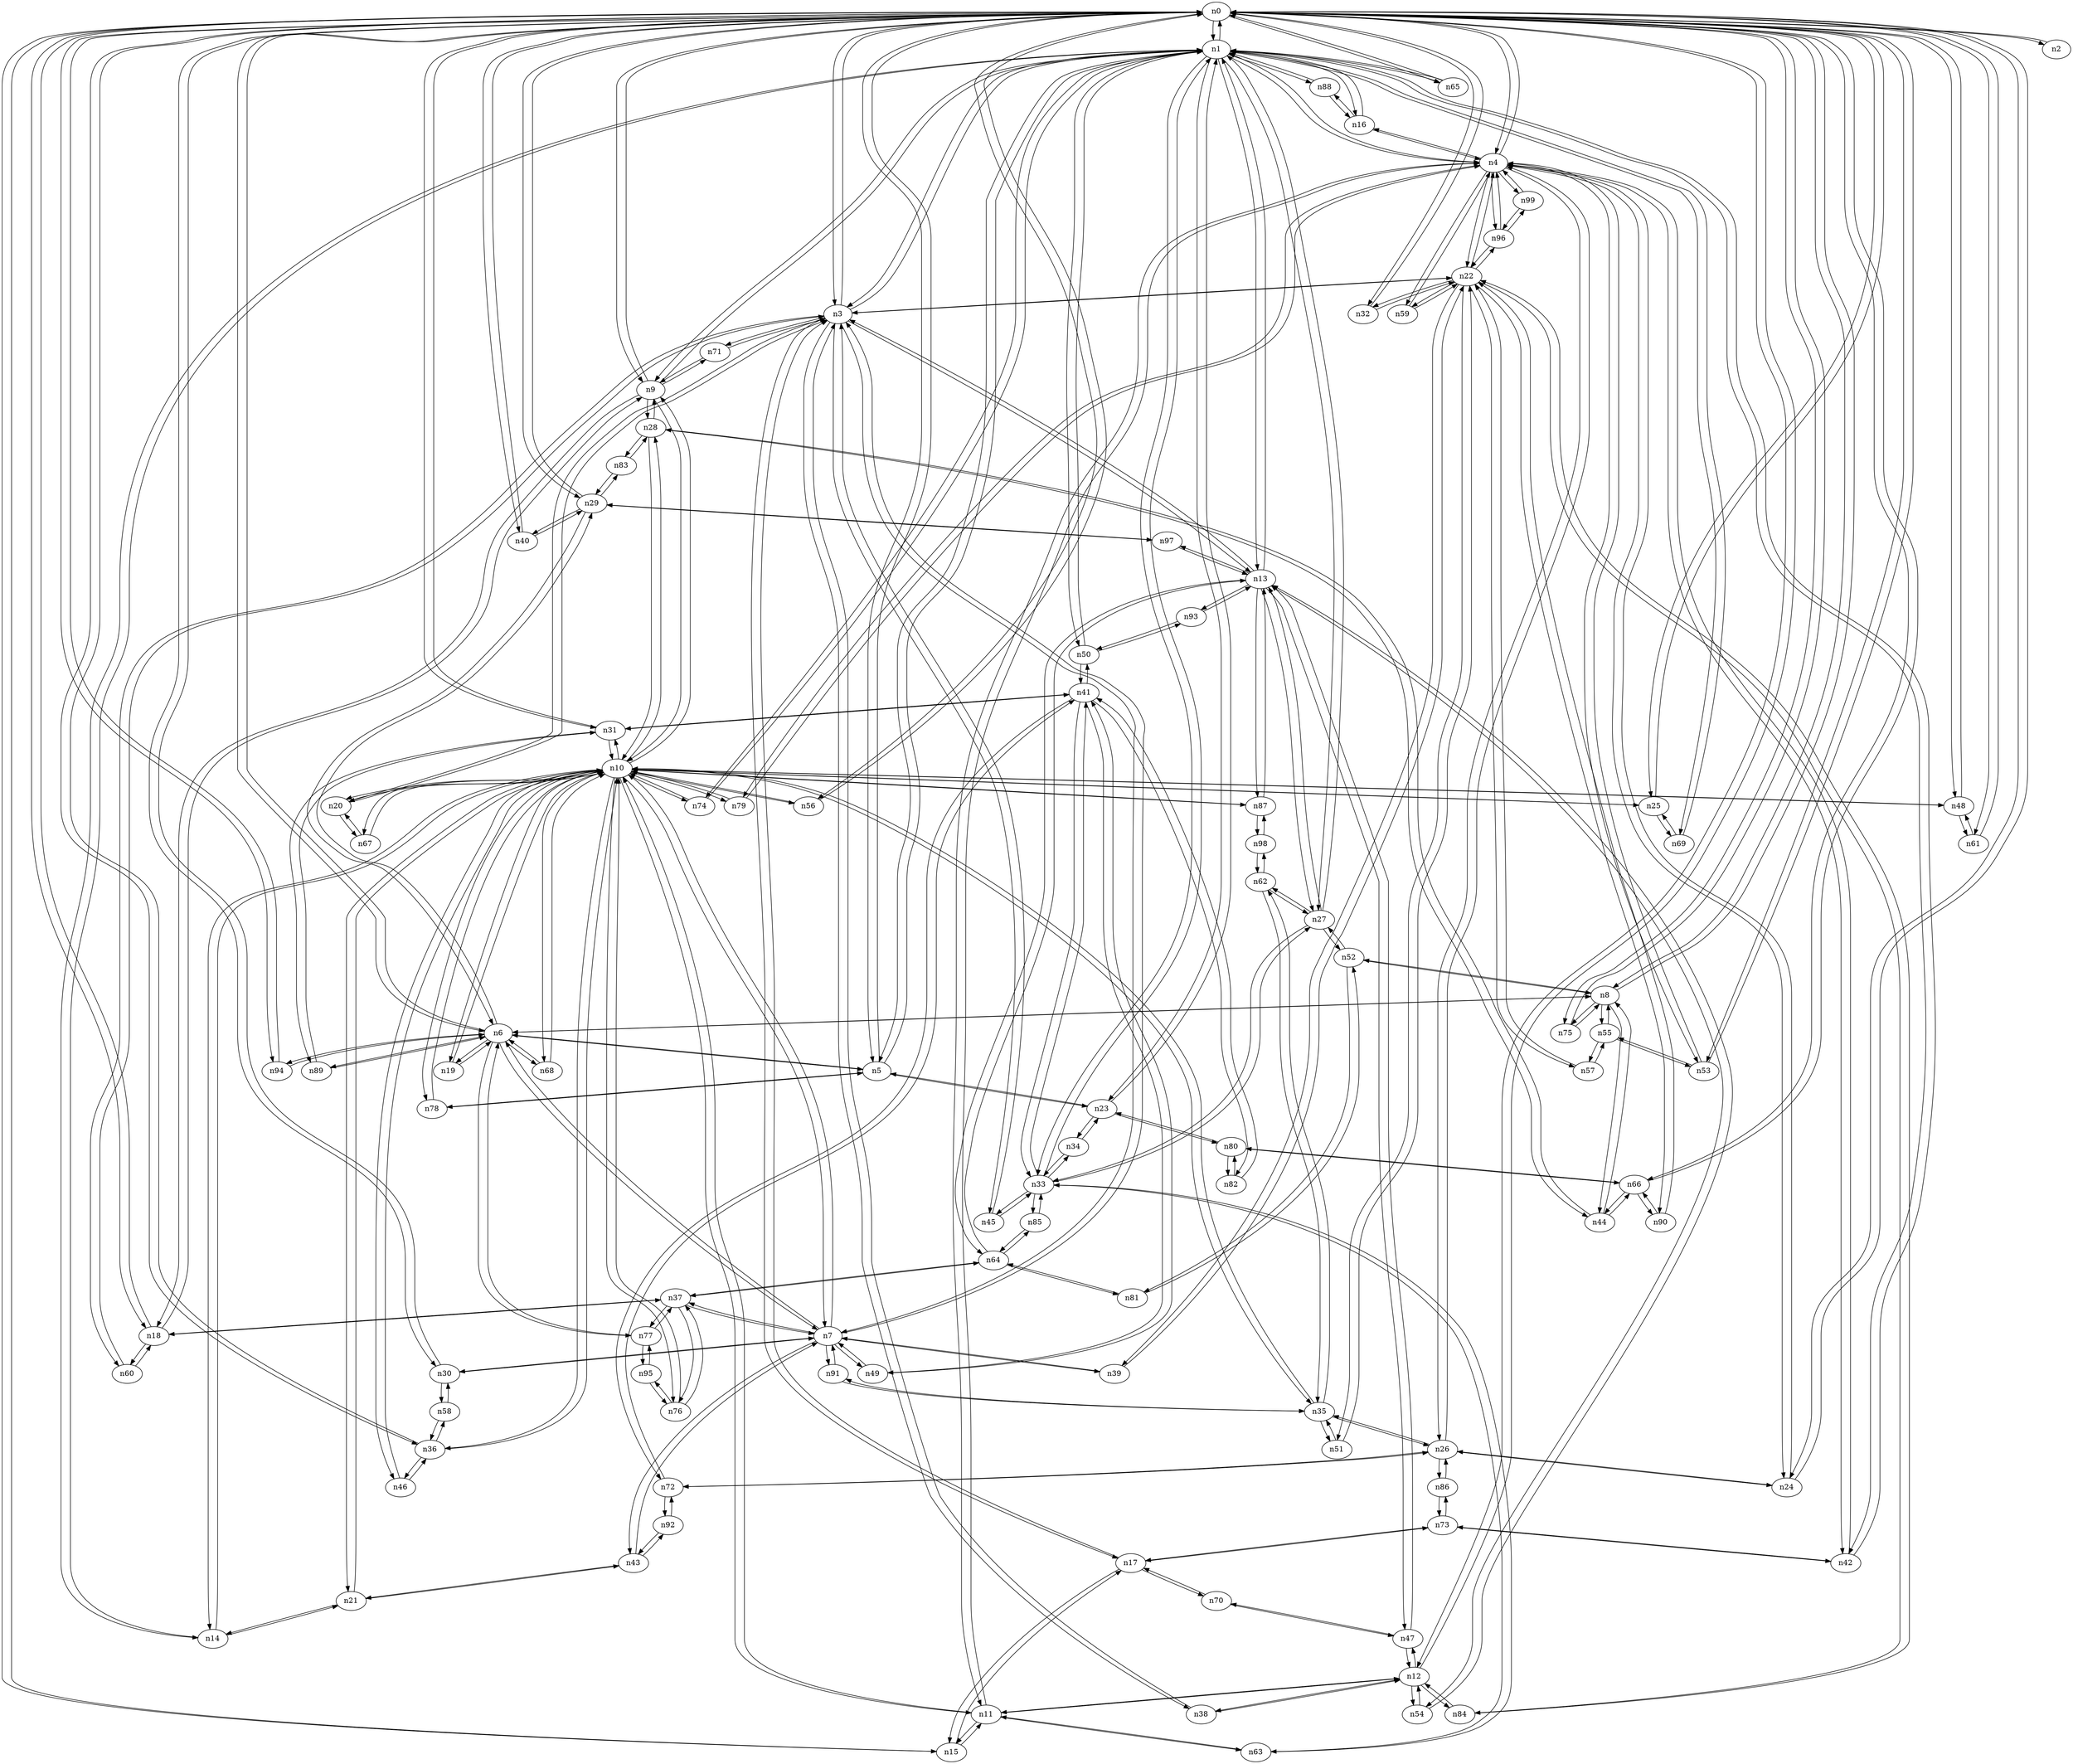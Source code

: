 strict digraph "" {
	n0	[id=0,
		type=switch];
	n1	[id=1,
		type=switch];
	n0 -> n1	[capacity="1Gbps"];
	n2	[id=2,
		type=switch];
	n0 -> n2	[capacity="1Gbps"];
	n3	[id=3,
		type=switch];
	n0 -> n3	[capacity="1Gbps"];
	n4	[id=4,
		type=switch];
	n0 -> n4	[capacity="1Gbps"];
	n5	[id=5,
		type=switch];
	n0 -> n5	[capacity="1Gbps"];
	n6	[id=6,
		type=switch];
	n0 -> n6	[capacity="1Gbps"];
	n8	[id=8,
		type=switch];
	n0 -> n8	[capacity="1Gbps"];
	n9	[id=9,
		type=switch];
	n0 -> n9	[capacity="1Gbps"];
	n12	[id=12,
		type=switch];
	n0 -> n12	[capacity="1Gbps"];
	n15	[id=15,
		type=switch];
	n0 -> n15	[capacity="1Gbps"];
	n18	[id=18,
		type=switch];
	n0 -> n18	[capacity="1Gbps"];
	n24	[id=24,
		type=switch];
	n0 -> n24	[capacity="1Gbps"];
	n25	[id=25,
		type=switch];
	n0 -> n25	[capacity="1Gbps"];
	n29	[id=29,
		type=switch];
	n0 -> n29	[capacity="1Gbps"];
	n30	[id=30,
		type=switch];
	n0 -> n30	[capacity="1Gbps"];
	n31	[id=31,
		type=switch];
	n0 -> n31	[capacity="1Gbps"];
	n32	[id=32,
		type=switch];
	n0 -> n32	[capacity="1Gbps"];
	n36	[id=36,
		type=switch];
	n0 -> n36	[capacity="1Gbps"];
	n40	[id=40,
		type=switch];
	n0 -> n40	[capacity="1Gbps"];
	n48	[id=48,
		type=switch];
	n0 -> n48	[capacity="1Gbps"];
	n53	[id=53,
		type=switch];
	n0 -> n53	[capacity="1Gbps"];
	n56	[id=56,
		type=switch];
	n0 -> n56	[capacity="1Gbps"];
	n61	[id=61,
		type=switch];
	n0 -> n61	[capacity="1Gbps"];
	n65	[id=65,
		type=switch];
	n0 -> n65	[capacity="1Gbps"];
	n66	[id=66,
		type=switch];
	n0 -> n66	[capacity="1Gbps"];
	n75	[id=75,
		type=switch];
	n0 -> n75	[capacity="1Gbps"];
	n94	[id=94,
		type=switch];
	n0 -> n94	[capacity="1Gbps"];
	n1 -> n0	[capacity="1Gbps"];
	n1 -> n3	[capacity="1Gbps"];
	n1 -> n4	[capacity="1Gbps"];
	n1 -> n5	[capacity="1Gbps"];
	n1 -> n9	[capacity="1Gbps"];
	n13	[id=13,
		type=switch];
	n1 -> n13	[capacity="1Gbps"];
	n14	[id=14,
		type=switch];
	n1 -> n14	[capacity="1Gbps"];
	n16	[id=16,
		type=switch];
	n1 -> n16	[capacity="1Gbps"];
	n23	[id=23,
		type=switch];
	n1 -> n23	[capacity="1Gbps"];
	n27	[id=27,
		type=switch];
	n1 -> n27	[capacity="1Gbps"];
	n33	[id=33,
		type=switch];
	n1 -> n33	[capacity="1Gbps"];
	n42	[id=42,
		type=switch];
	n1 -> n42	[capacity="1Gbps"];
	n50	[id=50,
		type=switch];
	n1 -> n50	[capacity="1Gbps"];
	n1 -> n65	[capacity="1Gbps"];
	n69	[id=69,
		type=switch];
	n1 -> n69	[capacity="1Gbps"];
	n74	[id=74,
		type=switch];
	n1 -> n74	[capacity="1Gbps"];
	n88	[id=88,
		type=switch];
	n1 -> n88	[capacity="1Gbps"];
	n2 -> n0	[capacity="1Gbps"];
	n3 -> n0	[capacity="1Gbps"];
	n3 -> n1	[capacity="1Gbps"];
	n7	[ip="111.0.7.7",
		mac="00:00:00:00:7:7",
		type=host];
	n3 -> n7	[capacity="1Gbps"];
	n3 -> n13	[capacity="1Gbps"];
	n17	[id=17,
		type=switch];
	n3 -> n17	[capacity="1Gbps"];
	n20	[id=20,
		type=switch];
	n3 -> n20	[capacity="1Gbps"];
	n22	[id=22,
		type=switch];
	n3 -> n22	[capacity="1Gbps"];
	n38	[id=38,
		type=switch];
	n3 -> n38	[capacity="1Gbps"];
	n45	[id=45,
		type=switch];
	n3 -> n45	[capacity="1Gbps"];
	n60	[id=60,
		type=switch];
	n3 -> n60	[capacity="1Gbps"];
	n71	[id=71,
		type=switch];
	n3 -> n71	[capacity="1Gbps"];
	n4 -> n0	[capacity="1Gbps"];
	n4 -> n1	[capacity="1Gbps"];
	n11	[id=11,
		type=switch];
	n4 -> n11	[capacity="1Gbps"];
	n4 -> n16	[capacity="1Gbps"];
	n4 -> n22	[capacity="1Gbps"];
	n4 -> n24	[capacity="1Gbps"];
	n26	[id=26,
		type=switch];
	n4 -> n26	[capacity="1Gbps"];
	n4 -> n42	[capacity="1Gbps"];
	n4 -> n53	[capacity="1Gbps"];
	n59	[id=59,
		type=switch];
	n4 -> n59	[capacity="1Gbps"];
	n79	[id=79,
		type=switch];
	n4 -> n79	[capacity="1Gbps"];
	n96	[id=96,
		type=switch];
	n4 -> n96	[capacity="1Gbps"];
	n99	[id=99,
		type=switch];
	n4 -> n99	[capacity="1Gbps"];
	n5 -> n0	[capacity="1Gbps"];
	n5 -> n1	[capacity="1Gbps"];
	n5 -> n6	[capacity="1Gbps"];
	n5 -> n23	[capacity="1Gbps"];
	n78	[id=78,
		type=switch];
	n5 -> n78	[capacity="1Gbps"];
	n6 -> n0	[capacity="1Gbps"];
	n6 -> n5	[capacity="1Gbps"];
	n6 -> n7	[capacity="1Gbps"];
	n6 -> n8	[capacity="1Gbps"];
	n19	[id=19,
		type=switch];
	n6 -> n19	[capacity="1Gbps"];
	n6 -> n29	[capacity="1Gbps"];
	n68	[id=68,
		type=switch];
	n6 -> n68	[capacity="1Gbps"];
	n77	[id=77,
		type=switch];
	n6 -> n77	[capacity="1Gbps"];
	n89	[id=89,
		type=switch];
	n6 -> n89	[capacity="1Gbps"];
	n6 -> n94	[capacity="1Gbps"];
	n7 -> n3	[capacity="1Gbps"];
	n7 -> n6	[capacity="1Gbps"];
	n10	[id=10,
		type=switch];
	n7 -> n10	[capacity="1Gbps"];
	n7 -> n30	[capacity="1Gbps"];
	n37	[id=37,
		type=switch];
	n7 -> n37	[capacity="1Gbps"];
	n39	[id=39,
		type=switch];
	n7 -> n39	[capacity="1Gbps"];
	n43	[id=43,
		type=switch];
	n7 -> n43	[capacity="1Gbps"];
	n49	[id=49,
		type=switch];
	n7 -> n49	[capacity="1Gbps"];
	n91	[id=91,
		type=switch];
	n7 -> n91	[capacity="1Gbps"];
	n8 -> n0	[capacity="1Gbps"];
	n8 -> n6	[capacity="1Gbps"];
	n44	[id=44,
		type=switch];
	n8 -> n44	[capacity="1Gbps"];
	n52	[id=52,
		type=switch];
	n8 -> n52	[capacity="1Gbps"];
	n55	[id=55,
		type=switch];
	n8 -> n55	[capacity="1Gbps"];
	n8 -> n75	[capacity="1Gbps"];
	n9 -> n0	[capacity="1Gbps"];
	n9 -> n1	[capacity="1Gbps"];
	n9 -> n10	[capacity="1Gbps"];
	n9 -> n18	[capacity="1Gbps"];
	n28	[id=28,
		type=switch];
	n9 -> n28	[capacity="1Gbps"];
	n9 -> n71	[capacity="1Gbps"];
	n10 -> n7	[capacity="1Gbps"];
	n10 -> n9	[capacity="1Gbps"];
	n10 -> n11	[capacity="1Gbps"];
	n10 -> n14	[capacity="1Gbps"];
	n10 -> n19	[capacity="1Gbps"];
	n10 -> n20	[capacity="1Gbps"];
	n21	[id=21,
		type=switch];
	n10 -> n21	[capacity="1Gbps"];
	n10 -> n25	[capacity="1Gbps"];
	n10 -> n28	[capacity="1Gbps"];
	n10 -> n31	[capacity="1Gbps"];
	n35	[id=35,
		type=switch];
	n10 -> n35	[capacity="1Gbps"];
	n10 -> n36	[capacity="1Gbps"];
	n46	[id=46,
		type=switch];
	n10 -> n46	[capacity="1Gbps"];
	n10 -> n48	[capacity="1Gbps"];
	n10 -> n56	[capacity="1Gbps"];
	n67	[id=67,
		type=switch];
	n10 -> n67	[capacity="1Gbps"];
	n10 -> n68	[capacity="1Gbps"];
	n10 -> n74	[capacity="1Gbps"];
	n76	[id=76,
		type=switch];
	n10 -> n76	[capacity="1Gbps"];
	n10 -> n78	[capacity="1Gbps"];
	n10 -> n79	[capacity="1Gbps"];
	n87	[id=87,
		type=switch];
	n10 -> n87	[capacity="1Gbps"];
	n11 -> n4	[capacity="1Gbps"];
	n11 -> n10	[capacity="1Gbps"];
	n11 -> n12	[capacity="1Gbps"];
	n11 -> n15	[capacity="1Gbps"];
	n63	[id=63,
		type=switch];
	n11 -> n63	[capacity="1Gbps"];
	n12 -> n0	[capacity="1Gbps"];
	n12 -> n11	[capacity="1Gbps"];
	n12 -> n38	[capacity="1Gbps"];
	n47	[id=47,
		type=switch];
	n12 -> n47	[capacity="1Gbps"];
	n54	[id=54,
		type=switch];
	n12 -> n54	[capacity="1Gbps"];
	n84	[id=84,
		type=switch];
	n12 -> n84	[capacity="1Gbps"];
	n13 -> n1	[capacity="1Gbps"];
	n13 -> n3	[capacity="1Gbps"];
	n13 -> n27	[capacity="1Gbps"];
	n13 -> n47	[capacity="1Gbps"];
	n13 -> n54	[capacity="1Gbps"];
	n64	[id=64,
		type=switch];
	n13 -> n64	[capacity="1Gbps"];
	n13 -> n87	[capacity="1Gbps"];
	n93	[id=93,
		type=switch];
	n13 -> n93	[capacity="1Gbps"];
	n97	[id=97,
		type=switch];
	n13 -> n97	[capacity="1Gbps"];
	n14 -> n1	[capacity="1Gbps"];
	n14 -> n10	[capacity="1Gbps"];
	n14 -> n21	[capacity="1Gbps"];
	n15 -> n0	[capacity="1Gbps"];
	n15 -> n11	[capacity="1Gbps"];
	n15 -> n17	[capacity="1Gbps"];
	n16 -> n1	[capacity="1Gbps"];
	n16 -> n4	[capacity="1Gbps"];
	n16 -> n88	[capacity="1Gbps"];
	n17 -> n3	[capacity="1Gbps"];
	n17 -> n15	[capacity="1Gbps"];
	n70	[id=70,
		type=switch];
	n17 -> n70	[capacity="1Gbps"];
	n73	[id=73,
		type=switch];
	n17 -> n73	[capacity="1Gbps"];
	n18 -> n0	[capacity="1Gbps"];
	n18 -> n9	[capacity="1Gbps"];
	n18 -> n37	[capacity="1Gbps"];
	n18 -> n60	[capacity="1Gbps"];
	n19 -> n6	[capacity="1Gbps"];
	n19 -> n10	[capacity="1Gbps"];
	n20 -> n3	[capacity="1Gbps"];
	n20 -> n10	[capacity="1Gbps"];
	n20 -> n67	[capacity="1Gbps"];
	n21 -> n10	[capacity="1Gbps"];
	n21 -> n14	[capacity="1Gbps"];
	n21 -> n43	[capacity="1Gbps"];
	n22 -> n3	[capacity="1Gbps"];
	n22 -> n4	[capacity="1Gbps"];
	n22 -> n32	[capacity="1Gbps"];
	n22 -> n39	[capacity="1Gbps"];
	n51	[id=51,
		type=switch];
	n22 -> n51	[capacity="1Gbps"];
	n57	[id=57,
		type=switch];
	n22 -> n57	[capacity="1Gbps"];
	n22 -> n59	[capacity="1Gbps"];
	n22 -> n84	[capacity="1Gbps"];
	n90	[id=90,
		type=switch];
	n22 -> n90	[capacity="1Gbps"];
	n22 -> n96	[capacity="1Gbps"];
	n23 -> n1	[capacity="1Gbps"];
	n23 -> n5	[capacity="1Gbps"];
	n34	[id=34,
		type=switch];
	n23 -> n34	[capacity="1Gbps"];
	n80	[id=80,
		type=switch];
	n23 -> n80	[capacity="1Gbps"];
	n24 -> n0	[capacity="1Gbps"];
	n24 -> n4	[capacity="1Gbps"];
	n24 -> n26	[capacity="1Gbps"];
	n25 -> n0	[capacity="1Gbps"];
	n25 -> n10	[capacity="1Gbps"];
	n25 -> n69	[capacity="1Gbps"];
	n26 -> n4	[capacity="1Gbps"];
	n26 -> n24	[capacity="1Gbps"];
	n26 -> n35	[capacity="1Gbps"];
	n72	[id=72,
		type=switch];
	n26 -> n72	[capacity="1Gbps"];
	n86	[id=86,
		type=switch];
	n26 -> n86	[capacity="1Gbps"];
	n27 -> n1	[capacity="1Gbps"];
	n27 -> n13	[capacity="1Gbps"];
	n27 -> n33	[capacity="1Gbps"];
	n27 -> n52	[capacity="1Gbps"];
	n62	[id=62,
		type=switch];
	n27 -> n62	[capacity="1Gbps"];
	n28 -> n9	[capacity="1Gbps"];
	n28 -> n10	[capacity="1Gbps"];
	n28 -> n44	[capacity="1Gbps"];
	n83	[id=83,
		type=switch];
	n28 -> n83	[capacity="1Gbps"];
	n29 -> n0	[capacity="1Gbps"];
	n29 -> n6	[capacity="1Gbps"];
	n29 -> n40	[capacity="1Gbps"];
	n29 -> n83	[capacity="1Gbps"];
	n29 -> n97	[capacity="1Gbps"];
	n30 -> n0	[capacity="1Gbps"];
	n30 -> n7	[capacity="1Gbps"];
	n58	[id=58,
		type=switch];
	n30 -> n58	[capacity="1Gbps"];
	n31 -> n0	[capacity="1Gbps"];
	n31 -> n10	[capacity="1Gbps"];
	n41	[id=41,
		type=switch];
	n31 -> n41	[capacity="1Gbps"];
	n31 -> n89	[capacity="1Gbps"];
	n32 -> n0	[capacity="1Gbps"];
	n32 -> n22	[capacity="1Gbps"];
	n33 -> n1	[capacity="1Gbps"];
	n33 -> n27	[capacity="1Gbps"];
	n33 -> n34	[capacity="1Gbps"];
	n33 -> n41	[capacity="1Gbps"];
	n33 -> n45	[capacity="1Gbps"];
	n33 -> n63	[capacity="1Gbps"];
	n85	[id=85,
		type=switch];
	n33 -> n85	[capacity="1Gbps"];
	n34 -> n23	[capacity="1Gbps"];
	n34 -> n33	[capacity="1Gbps"];
	n35 -> n10	[capacity="1Gbps"];
	n35 -> n26	[capacity="1Gbps"];
	n35 -> n51	[capacity="1Gbps"];
	n35 -> n62	[capacity="1Gbps"];
	n35 -> n91	[capacity="1Gbps"];
	n36 -> n0	[capacity="1Gbps"];
	n36 -> n10	[capacity="1Gbps"];
	n36 -> n46	[capacity="1Gbps"];
	n36 -> n58	[capacity="1Gbps"];
	n37 -> n7	[capacity="1Gbps"];
	n37 -> n18	[capacity="1Gbps"];
	n37 -> n64	[capacity="1Gbps"];
	n37 -> n76	[capacity="1Gbps"];
	n37 -> n77	[capacity="1Gbps"];
	n38 -> n3	[capacity="1Gbps"];
	n38 -> n12	[capacity="1Gbps"];
	n39 -> n7	[capacity="1Gbps"];
	n39 -> n22	[capacity="1Gbps"];
	n40 -> n0	[capacity="1Gbps"];
	n40 -> n29	[capacity="1Gbps"];
	n41 -> n31	[capacity="1Gbps"];
	n41 -> n33	[capacity="1Gbps"];
	n41 -> n49	[capacity="1Gbps"];
	n41 -> n50	[capacity="1Gbps"];
	n41 -> n72	[capacity="1Gbps"];
	n82	[id=82,
		type=switch];
	n41 -> n82	[capacity="1Gbps"];
	n42 -> n1	[capacity="1Gbps"];
	n42 -> n4	[capacity="1Gbps"];
	n42 -> n73	[capacity="1Gbps"];
	n43 -> n7	[capacity="1Gbps"];
	n43 -> n21	[capacity="1Gbps"];
	n92	[id=92,
		type=switch];
	n43 -> n92	[capacity="1Gbps"];
	n44 -> n8	[capacity="1Gbps"];
	n44 -> n28	[capacity="1Gbps"];
	n44 -> n66	[capacity="1Gbps"];
	n45 -> n3	[capacity="1Gbps"];
	n45 -> n33	[capacity="1Gbps"];
	n46 -> n10	[capacity="1Gbps"];
	n46 -> n36	[capacity="1Gbps"];
	n47 -> n12	[capacity="1Gbps"];
	n47 -> n13	[capacity="1Gbps"];
	n47 -> n70	[capacity="1Gbps"];
	n48 -> n0	[capacity="1Gbps"];
	n48 -> n10	[capacity="1Gbps"];
	n48 -> n61	[capacity="1Gbps"];
	n49 -> n7	[capacity="1Gbps"];
	n49 -> n41	[capacity="1Gbps"];
	n50 -> n1	[capacity="1Gbps"];
	n50 -> n41	[capacity="1Gbps"];
	n50 -> n93	[capacity="1Gbps"];
	n51 -> n22	[capacity="1Gbps"];
	n51 -> n35	[capacity="1Gbps"];
	n52 -> n8	[capacity="1Gbps"];
	n52 -> n27	[capacity="1Gbps"];
	n81	[id=81,
		type=switch];
	n52 -> n81	[capacity="1Gbps"];
	n53 -> n0	[capacity="1Gbps"];
	n53 -> n4	[capacity="1Gbps"];
	n53 -> n55	[capacity="1Gbps"];
	n54 -> n12	[capacity="1Gbps"];
	n54 -> n13	[capacity="1Gbps"];
	n55 -> n8	[capacity="1Gbps"];
	n55 -> n53	[capacity="1Gbps"];
	n55 -> n57	[capacity="1Gbps"];
	n56 -> n0	[capacity="1Gbps"];
	n56 -> n10	[capacity="1Gbps"];
	n57 -> n22	[capacity="1Gbps"];
	n57 -> n55	[capacity="1Gbps"];
	n58 -> n30	[capacity="1Gbps"];
	n58 -> n36	[capacity="1Gbps"];
	n59 -> n4	[capacity="1Gbps"];
	n59 -> n22	[capacity="1Gbps"];
	n60 -> n3	[capacity="1Gbps"];
	n60 -> n18	[capacity="1Gbps"];
	n61 -> n0	[capacity="1Gbps"];
	n61 -> n48	[capacity="1Gbps"];
	n62 -> n27	[capacity="1Gbps"];
	n62 -> n35	[capacity="1Gbps"];
	n98	[id=98,
		type=switch];
	n62 -> n98	[capacity="1Gbps"];
	n63 -> n11	[capacity="1Gbps"];
	n63 -> n33	[capacity="1Gbps"];
	n64 -> n13	[capacity="1Gbps"];
	n64 -> n37	[capacity="1Gbps"];
	n64 -> n81	[capacity="1Gbps"];
	n64 -> n85	[capacity="1Gbps"];
	n65 -> n0	[capacity="1Gbps"];
	n65 -> n1	[capacity="1Gbps"];
	n66 -> n0	[capacity="1Gbps"];
	n66 -> n44	[capacity="1Gbps"];
	n66 -> n80	[capacity="1Gbps"];
	n66 -> n90	[capacity="1Gbps"];
	n67 -> n10	[capacity="1Gbps"];
	n67 -> n20	[capacity="1Gbps"];
	n68 -> n6	[capacity="1Gbps"];
	n68 -> n10	[capacity="1Gbps"];
	n69 -> n1	[capacity="1Gbps"];
	n69 -> n25	[capacity="1Gbps"];
	n70 -> n17	[capacity="1Gbps"];
	n70 -> n47	[capacity="1Gbps"];
	n71 -> n3	[capacity="1Gbps"];
	n71 -> n9	[capacity="1Gbps"];
	n72 -> n26	[capacity="1Gbps"];
	n72 -> n41	[capacity="1Gbps"];
	n72 -> n92	[capacity="1Gbps"];
	n73 -> n17	[capacity="1Gbps"];
	n73 -> n42	[capacity="1Gbps"];
	n73 -> n86	[capacity="1Gbps"];
	n74 -> n1	[capacity="1Gbps"];
	n74 -> n10	[capacity="1Gbps"];
	n75 -> n0	[capacity="1Gbps"];
	n75 -> n8	[capacity="1Gbps"];
	n76 -> n10	[capacity="1Gbps"];
	n76 -> n37	[capacity="1Gbps"];
	n95	[id=95,
		type=switch];
	n76 -> n95	[capacity="1Gbps"];
	n77 -> n6	[capacity="1Gbps"];
	n77 -> n37	[capacity="1Gbps"];
	n77 -> n95	[capacity="1Gbps"];
	n78 -> n5	[capacity="1Gbps"];
	n78 -> n10	[capacity="1Gbps"];
	n79 -> n4	[capacity="1Gbps"];
	n79 -> n10	[capacity="1Gbps"];
	n80 -> n23	[capacity="1Gbps"];
	n80 -> n66	[capacity="1Gbps"];
	n80 -> n82	[capacity="1Gbps"];
	n81 -> n52	[capacity="1Gbps"];
	n81 -> n64	[capacity="1Gbps"];
	n82 -> n41	[capacity="1Gbps"];
	n82 -> n80	[capacity="1Gbps"];
	n83 -> n28	[capacity="1Gbps"];
	n83 -> n29	[capacity="1Gbps"];
	n84 -> n12	[capacity="1Gbps"];
	n84 -> n22	[capacity="1Gbps"];
	n85 -> n33	[capacity="1Gbps"];
	n85 -> n64	[capacity="1Gbps"];
	n86 -> n26	[capacity="1Gbps"];
	n86 -> n73	[capacity="1Gbps"];
	n87 -> n10	[capacity="1Gbps"];
	n87 -> n13	[capacity="1Gbps"];
	n87 -> n98	[capacity="1Gbps"];
	n88 -> n1	[capacity="1Gbps"];
	n88 -> n16	[capacity="1Gbps"];
	n89 -> n6	[capacity="1Gbps"];
	n89 -> n31	[capacity="1Gbps"];
	n90 -> n22	[capacity="1Gbps"];
	n90 -> n66	[capacity="1Gbps"];
	n91 -> n7	[capacity="1Gbps"];
	n91 -> n35	[capacity="1Gbps"];
	n92 -> n43	[capacity="1Gbps"];
	n92 -> n72	[capacity="1Gbps"];
	n93 -> n13	[capacity="1Gbps"];
	n93 -> n50	[capacity="1Gbps"];
	n94 -> n0	[capacity="1Gbps"];
	n94 -> n6	[capacity="1Gbps"];
	n95 -> n76	[capacity="1Gbps"];
	n95 -> n77	[capacity="1Gbps"];
	n96 -> n4	[capacity="1Gbps"];
	n96 -> n22	[capacity="1Gbps"];
	n96 -> n99	[capacity="1Gbps"];
	n97 -> n13	[capacity="1Gbps"];
	n97 -> n29	[capacity="1Gbps"];
	n98 -> n62	[capacity="1Gbps"];
	n98 -> n87	[capacity="1Gbps"];
	n99 -> n4	[capacity="1Gbps"];
	n99 -> n96	[capacity="1Gbps"];
}

